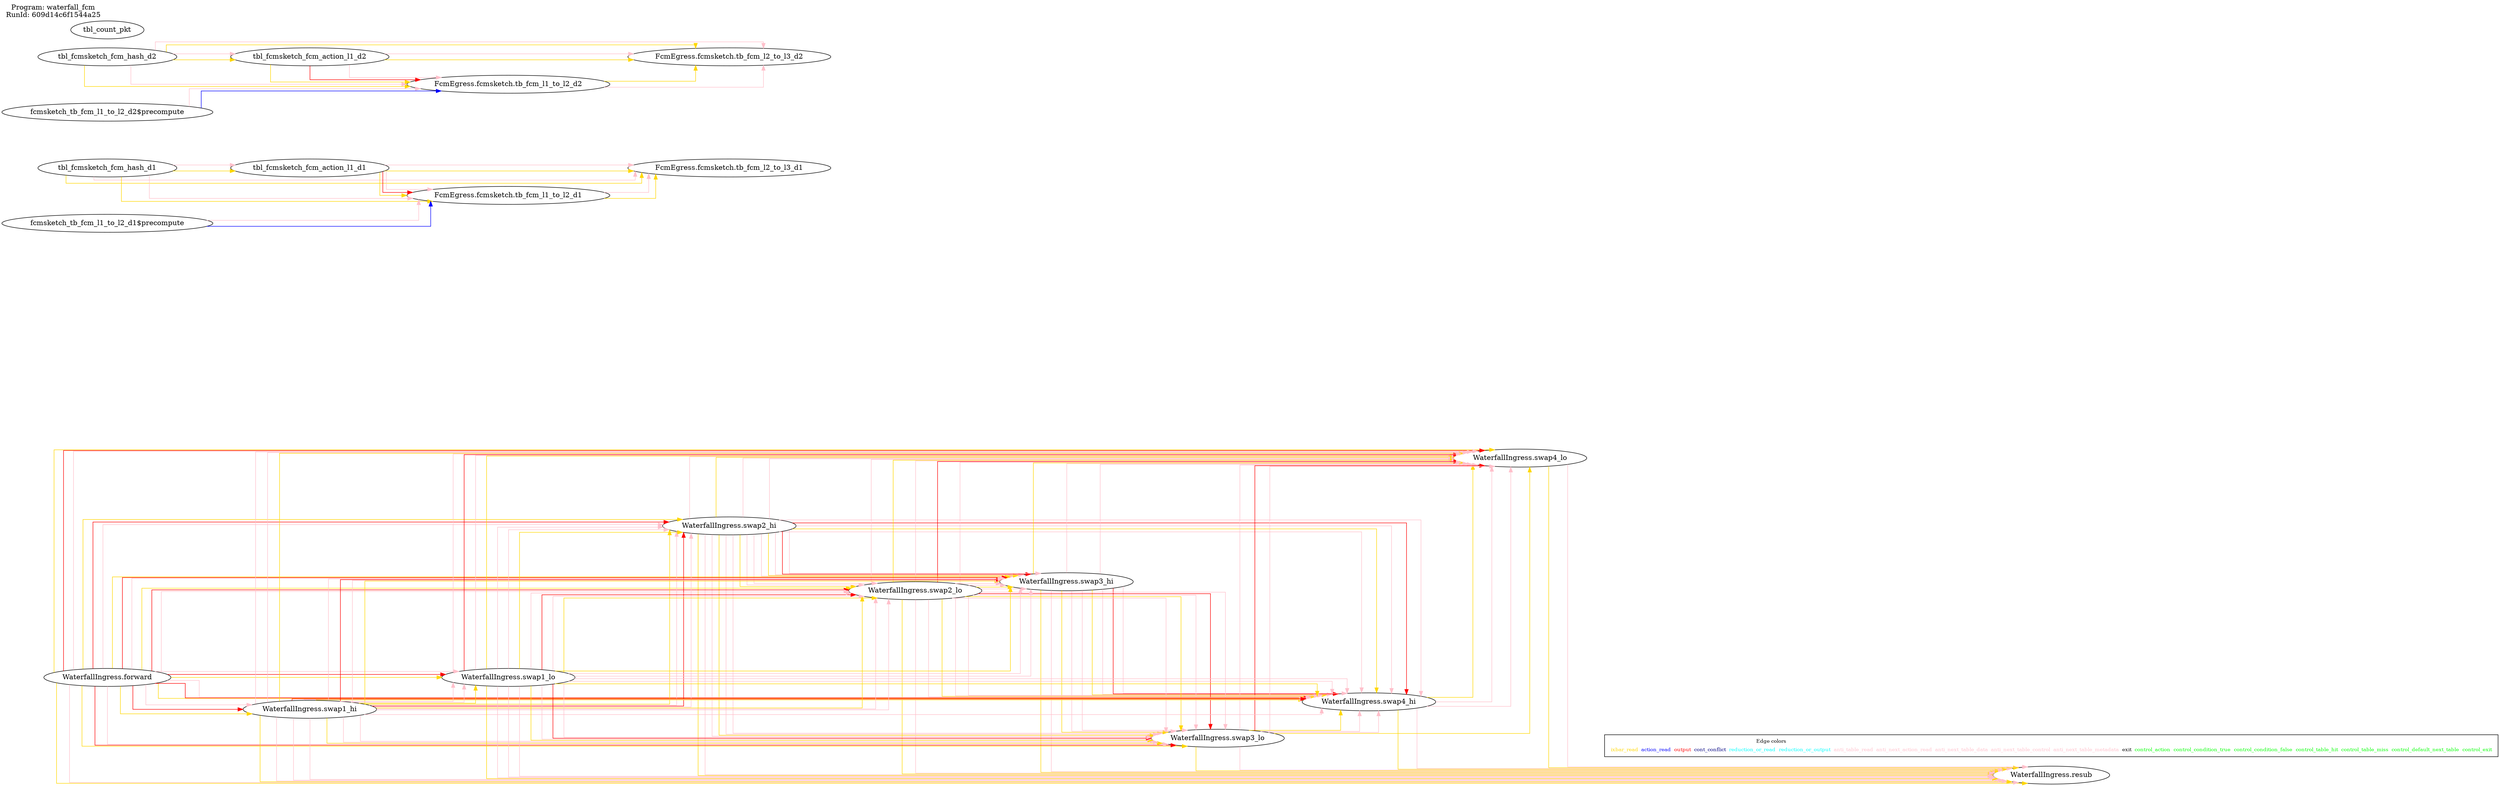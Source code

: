 digraph table_deps {
  splines=ortho; rankdir=LR;
  label="Program: waterfall_fcm
RunId: 609d14c6f1544a25
";
  labelloc=t; labeljust=l;
  { "WaterfallIngress.swap2_hi"; "FcmEgress.fcmsketch.tb_fcm_l2_to_l3_d1"; "FcmEgress.fcmsketch.tb_fcm_l2_to_l3_d2"; }
  { rank = same; "WaterfallIngress.swap4_hi"; }
  { rank = same; "WaterfallIngress.swap4_lo"; }
  { rank = same; "WaterfallIngress.swap3_hi"; }
  { rank = same; "WaterfallIngress.swap3_lo"; }
  { rank = same; "WaterfallIngress.swap2_lo"; }
  { rank = same; "WaterfallIngress.forward"; "tbl_count_pkt"; "tbl_fcmsketch_fcm_hash_d1"; "tbl_fcmsketch_fcm_hash_d2"; "fcmsketch_tb_fcm_l1_to_l2_d1$precompute"; "fcmsketch_tb_fcm_l1_to_l2_d2$precompute"; }
  { rank = same; "WaterfallIngress.swap1_hi"; "tbl_fcmsketch_fcm_action_l1_d1"; "tbl_fcmsketch_fcm_action_l1_d2"; }
  { rank = same; "WaterfallIngress.swap1_lo"; "FcmEgress.fcmsketch.tb_fcm_l1_to_l2_d1"; "FcmEgress.fcmsketch.tb_fcm_l1_to_l2_d2"; }
  { rank = same; "WaterfallIngress.resub"; }
   "WaterfallIngress.swap2_hi" -> "WaterfallIngress.swap4_hi" [ label= "",color=pink ];
   "WaterfallIngress.swap2_hi" -> "WaterfallIngress.swap4_lo" [ label= "",color=pink ];
   "WaterfallIngress.swap2_hi" -> "WaterfallIngress.swap3_hi" [ label= "",color=pink ];
   "WaterfallIngress.swap2_hi" -> "WaterfallIngress.swap3_lo" [ label= "",color=pink ];
   "WaterfallIngress.swap2_lo" -> "WaterfallIngress.swap4_hi" [ label= "",color=pink ];
   "WaterfallIngress.swap2_lo" -> "WaterfallIngress.swap4_lo" [ label= "",color=pink ];
   "WaterfallIngress.swap2_lo" -> "WaterfallIngress.swap3_hi" [ label= "",color=pink ];
   "WaterfallIngress.swap2_lo" -> "WaterfallIngress.swap3_lo" [ label= "",color=pink ];
   "WaterfallIngress.forward" -> "WaterfallIngress.swap1_hi" [ label= "",color=gold ];
   "WaterfallIngress.forward" -> "WaterfallIngress.swap1_hi" [ label= "",color=red ];
   "WaterfallIngress.forward" -> "WaterfallIngress.swap1_lo" [ label= "",color=gold ];
   "WaterfallIngress.swap1_hi" -> "WaterfallIngress.swap1_lo" [ label= "",color=gold ];
   "WaterfallIngress.swap1_hi" -> "WaterfallIngress.swap1_lo" [ label= "",color=pink ];
   "WaterfallIngress.forward" -> "WaterfallIngress.swap1_lo" [ label= "",color=red ];
   "WaterfallIngress.forward" -> "WaterfallIngress.swap2_hi" [ label= "",color=gold ];
   "WaterfallIngress.swap1_hi" -> "WaterfallIngress.swap2_hi" [ label= "",color=gold ];
   "WaterfallIngress.swap1_lo" -> "WaterfallIngress.swap2_hi" [ label= "",color=gold ];
   "WaterfallIngress.swap1_hi" -> "WaterfallIngress.swap2_hi" [ label= "",color=pink ];
   "WaterfallIngress.swap1_lo" -> "WaterfallIngress.swap2_hi" [ label= "",color=pink ];
   "WaterfallIngress.forward" -> "WaterfallIngress.swap2_hi" [ label= "",color=red ];
   "WaterfallIngress.swap1_hi" -> "WaterfallIngress.swap2_hi" [ label= "",color=red ];
   "WaterfallIngress.forward" -> "WaterfallIngress.swap2_lo" [ label= "",color=gold ];
   "WaterfallIngress.swap1_hi" -> "WaterfallIngress.swap2_lo" [ label= "",color=gold ];
   "WaterfallIngress.swap2_hi" -> "WaterfallIngress.swap2_lo" [ label= "",color=gold ];
   "WaterfallIngress.swap1_lo" -> "WaterfallIngress.swap2_lo" [ label= "",color=gold ];
   "WaterfallIngress.swap1_hi" -> "WaterfallIngress.swap2_lo" [ label= "",color=pink ];
   "WaterfallIngress.swap1_lo" -> "WaterfallIngress.swap2_lo" [ label= "",color=pink ];
   "WaterfallIngress.swap2_hi" -> "WaterfallIngress.swap2_lo" [ label= "",color=pink ];
   "WaterfallIngress.forward" -> "WaterfallIngress.swap2_lo" [ label= "",color=red ];
   "WaterfallIngress.swap1_lo" -> "WaterfallIngress.swap2_lo" [ label= "",color=red ];
   "WaterfallIngress.forward" -> "WaterfallIngress.swap3_hi" [ label= "",color=gold ];
   "WaterfallIngress.swap1_hi" -> "WaterfallIngress.swap3_hi" [ label= "",color=gold ];
   "WaterfallIngress.swap2_hi" -> "WaterfallIngress.swap3_hi" [ label= "",color=gold ];
   "WaterfallIngress.swap1_lo" -> "WaterfallIngress.swap3_hi" [ label= "",color=gold ];
   "WaterfallIngress.swap2_lo" -> "WaterfallIngress.swap3_hi" [ label= "",color=gold ];
   "WaterfallIngress.swap1_hi" -> "WaterfallIngress.swap3_hi" [ label= "",color=pink ];
   "WaterfallIngress.swap1_lo" -> "WaterfallIngress.swap3_hi" [ label= "",color=pink ];
   "WaterfallIngress.swap2_hi" -> "WaterfallIngress.swap3_hi" [ label= "",color=pink ];
   "WaterfallIngress.swap2_lo" -> "WaterfallIngress.swap3_hi" [ label= "",color=pink ];
   "WaterfallIngress.forward" -> "WaterfallIngress.swap3_hi" [ label= "",color=red ];
   "WaterfallIngress.swap1_hi" -> "WaterfallIngress.swap3_hi" [ label= "",color=red ];
   "WaterfallIngress.swap2_hi" -> "WaterfallIngress.swap3_hi" [ label= "",color=red ];
   "WaterfallIngress.forward" -> "WaterfallIngress.swap3_lo" [ label= "",color=gold ];
   "WaterfallIngress.swap1_hi" -> "WaterfallIngress.swap3_lo" [ label= "",color=gold ];
   "WaterfallIngress.swap2_hi" -> "WaterfallIngress.swap3_lo" [ label= "",color=gold ];
   "WaterfallIngress.swap3_hi" -> "WaterfallIngress.swap3_lo" [ label= "",color=gold ];
   "WaterfallIngress.swap1_lo" -> "WaterfallIngress.swap3_lo" [ label= "",color=gold ];
   "WaterfallIngress.swap2_lo" -> "WaterfallIngress.swap3_lo" [ label= "",color=gold ];
   "WaterfallIngress.swap1_hi" -> "WaterfallIngress.swap3_lo" [ label= "",color=pink ];
   "WaterfallIngress.swap1_lo" -> "WaterfallIngress.swap3_lo" [ label= "",color=pink ];
   "WaterfallIngress.swap2_hi" -> "WaterfallIngress.swap3_lo" [ label= "",color=pink ];
   "WaterfallIngress.swap2_lo" -> "WaterfallIngress.swap3_lo" [ label= "",color=pink ];
   "WaterfallIngress.swap3_hi" -> "WaterfallIngress.swap3_lo" [ label= "",color=pink ];
   "WaterfallIngress.forward" -> "WaterfallIngress.swap3_lo" [ label= "",color=red ];
   "WaterfallIngress.swap1_lo" -> "WaterfallIngress.swap3_lo" [ label= "",color=red ];
   "WaterfallIngress.swap2_lo" -> "WaterfallIngress.swap3_lo" [ label= "",color=red ];
   "WaterfallIngress.forward" -> "WaterfallIngress.swap4_hi" [ label= "",color=gold ];
   "WaterfallIngress.swap1_hi" -> "WaterfallIngress.swap4_hi" [ label= "",color=gold ];
   "WaterfallIngress.swap2_hi" -> "WaterfallIngress.swap4_hi" [ label= "",color=gold ];
   "WaterfallIngress.swap3_hi" -> "WaterfallIngress.swap4_hi" [ label= "",color=gold ];
   "WaterfallIngress.swap1_lo" -> "WaterfallIngress.swap4_hi" [ label= "",color=gold ];
   "WaterfallIngress.swap2_lo" -> "WaterfallIngress.swap4_hi" [ label= "",color=gold ];
   "WaterfallIngress.swap3_lo" -> "WaterfallIngress.swap4_hi" [ label= "",color=gold ];
   "WaterfallIngress.swap1_hi" -> "WaterfallIngress.swap4_hi" [ label= "",color=pink ];
   "WaterfallIngress.swap1_lo" -> "WaterfallIngress.swap4_hi" [ label= "",color=pink ];
   "WaterfallIngress.swap2_hi" -> "WaterfallIngress.swap4_hi" [ label= "",color=pink ];
   "WaterfallIngress.swap2_lo" -> "WaterfallIngress.swap4_hi" [ label= "",color=pink ];
   "WaterfallIngress.swap3_hi" -> "WaterfallIngress.swap4_hi" [ label= "",color=pink ];
   "WaterfallIngress.swap3_lo" -> "WaterfallIngress.swap4_hi" [ label= "",color=pink ];
   "WaterfallIngress.forward" -> "WaterfallIngress.swap4_hi" [ label= "",color=red ];
   "WaterfallIngress.swap1_hi" -> "WaterfallIngress.swap4_hi" [ label= "",color=red ];
   "WaterfallIngress.swap2_hi" -> "WaterfallIngress.swap4_hi" [ label= "",color=red ];
   "WaterfallIngress.swap3_hi" -> "WaterfallIngress.swap4_hi" [ label= "",color=red ];
   "WaterfallIngress.forward" -> "WaterfallIngress.swap4_lo" [ label= "",color=gold ];
   "WaterfallIngress.swap1_hi" -> "WaterfallIngress.swap4_lo" [ label= "",color=gold ];
   "WaterfallIngress.swap2_hi" -> "WaterfallIngress.swap4_lo" [ label= "",color=gold ];
   "WaterfallIngress.swap3_hi" -> "WaterfallIngress.swap4_lo" [ label= "",color=gold ];
   "WaterfallIngress.swap4_hi" -> "WaterfallIngress.swap4_lo" [ label= "",color=gold ];
   "WaterfallIngress.swap1_lo" -> "WaterfallIngress.swap4_lo" [ label= "",color=gold ];
   "WaterfallIngress.swap2_lo" -> "WaterfallIngress.swap4_lo" [ label= "",color=gold ];
   "WaterfallIngress.swap3_lo" -> "WaterfallIngress.swap4_lo" [ label= "",color=gold ];
   "WaterfallIngress.swap1_hi" -> "WaterfallIngress.swap4_lo" [ label= "",color=pink ];
   "WaterfallIngress.swap1_lo" -> "WaterfallIngress.swap4_lo" [ label= "",color=pink ];
   "WaterfallIngress.swap2_hi" -> "WaterfallIngress.swap4_lo" [ label= "",color=pink ];
   "WaterfallIngress.swap2_lo" -> "WaterfallIngress.swap4_lo" [ label= "",color=pink ];
   "WaterfallIngress.swap3_hi" -> "WaterfallIngress.swap4_lo" [ label= "",color=pink ];
   "WaterfallIngress.swap3_lo" -> "WaterfallIngress.swap4_lo" [ label= "",color=pink ];
   "WaterfallIngress.swap4_hi" -> "WaterfallIngress.swap4_lo" [ label= "",color=pink ];
   "WaterfallIngress.forward" -> "WaterfallIngress.swap4_lo" [ label= "",color=red ];
   "WaterfallIngress.swap1_lo" -> "WaterfallIngress.swap4_lo" [ label= "",color=red ];
   "WaterfallIngress.swap2_lo" -> "WaterfallIngress.swap4_lo" [ label= "",color=red ];
   "WaterfallIngress.swap3_lo" -> "WaterfallIngress.swap4_lo" [ label= "",color=red ];
   "WaterfallIngress.forward" -> "WaterfallIngress.resub" [ label= "",color=gold ];
   "WaterfallIngress.swap1_hi" -> "WaterfallIngress.resub" [ label= "",color=gold ];
   "WaterfallIngress.swap2_hi" -> "WaterfallIngress.resub" [ label= "",color=gold ];
   "WaterfallIngress.swap3_hi" -> "WaterfallIngress.resub" [ label= "",color=gold ];
   "WaterfallIngress.swap4_hi" -> "WaterfallIngress.resub" [ label= "",color=gold ];
   "WaterfallIngress.swap1_lo" -> "WaterfallIngress.resub" [ label= "",color=gold ];
   "WaterfallIngress.swap2_lo" -> "WaterfallIngress.resub" [ label= "",color=gold ];
   "WaterfallIngress.swap3_lo" -> "WaterfallIngress.resub" [ label= "",color=gold ];
   "WaterfallIngress.swap4_lo" -> "WaterfallIngress.resub" [ label= "",color=gold ];
   "WaterfallIngress.swap1_hi" -> "WaterfallIngress.resub" [ label= "",color=pink ];
   "WaterfallIngress.swap1_hi" -> "WaterfallIngress.resub" [ label= "",color=pink ];
   "WaterfallIngress.swap1_lo" -> "WaterfallIngress.resub" [ label= "",color=pink ];
   "WaterfallIngress.swap1_lo" -> "WaterfallIngress.resub" [ label= "",color=pink ];
   "tbl_fcmsketch_fcm_hash_d1" -> "tbl_fcmsketch_fcm_action_l1_d1" [ label= "",color=gold ];
   "tbl_fcmsketch_fcm_hash_d2" -> "tbl_fcmsketch_fcm_action_l1_d2" [ label= "",color=gold ];
   "tbl_fcmsketch_fcm_action_l1_d1" -> "FcmEgress.fcmsketch.tb_fcm_l1_to_l2_d1" [ label= "",color=gold ];
   "tbl_fcmsketch_fcm_action_l1_d1" -> "FcmEgress.fcmsketch.tb_fcm_l1_to_l2_d1" [ label= "",color=red ];
   "fcmsketch_tb_fcm_l1_to_l2_d1$precompute" -> "FcmEgress.fcmsketch.tb_fcm_l1_to_l2_d1" [ label= "",color=blue ];
   "tbl_fcmsketch_fcm_hash_d1" -> "FcmEgress.fcmsketch.tb_fcm_l1_to_l2_d1" [ label= "",color=gold ];
   "tbl_fcmsketch_fcm_action_l1_d2" -> "FcmEgress.fcmsketch.tb_fcm_l1_to_l2_d2" [ label= "",color=gold ];
   "tbl_fcmsketch_fcm_action_l1_d2" -> "FcmEgress.fcmsketch.tb_fcm_l1_to_l2_d2" [ label= "",color=red ];
   "fcmsketch_tb_fcm_l1_to_l2_d2$precompute" -> "FcmEgress.fcmsketch.tb_fcm_l1_to_l2_d2" [ label= "",color=blue ];
   "tbl_fcmsketch_fcm_hash_d2" -> "FcmEgress.fcmsketch.tb_fcm_l1_to_l2_d2" [ label= "",color=gold ];
   "FcmEgress.fcmsketch.tb_fcm_l1_to_l2_d1" -> "FcmEgress.fcmsketch.tb_fcm_l2_to_l3_d1" [ label= "",color=gold ];
   "tbl_fcmsketch_fcm_action_l1_d1" -> "FcmEgress.fcmsketch.tb_fcm_l2_to_l3_d1" [ label= "",color=gold ];
   "tbl_fcmsketch_fcm_hash_d1" -> "FcmEgress.fcmsketch.tb_fcm_l2_to_l3_d1" [ label= "",color=gold ];
   "FcmEgress.fcmsketch.tb_fcm_l1_to_l2_d2" -> "FcmEgress.fcmsketch.tb_fcm_l2_to_l3_d2" [ label= "",color=gold ];
   "tbl_fcmsketch_fcm_action_l1_d2" -> "FcmEgress.fcmsketch.tb_fcm_l2_to_l3_d2" [ label= "",color=gold ];
   "tbl_fcmsketch_fcm_hash_d2" -> "FcmEgress.fcmsketch.tb_fcm_l2_to_l3_d2" [ label= "",color=gold ];
   "WaterfallIngress.swap4_lo" -> "WaterfallIngress.resub" [ label= "",color=pink ];
   "WaterfallIngress.swap4_hi" -> "WaterfallIngress.swap4_lo" [ label= "",color=pink ];
   "WaterfallIngress.swap4_hi" -> "WaterfallIngress.resub" [ label= "",color=pink ];
   "WaterfallIngress.swap3_lo" -> "WaterfallIngress.swap4_hi" [ label= "",color=pink ];
   "WaterfallIngress.swap3_lo" -> "WaterfallIngress.swap4_lo" [ label= "",color=pink ];
   "WaterfallIngress.swap3_lo" -> "WaterfallIngress.resub" [ label= "",color=pink ];
   "WaterfallIngress.swap3_hi" -> "WaterfallIngress.swap3_lo" [ label= "",color=pink ];
   "WaterfallIngress.swap3_hi" -> "WaterfallIngress.swap4_hi" [ label= "",color=pink ];
   "WaterfallIngress.swap3_hi" -> "WaterfallIngress.swap4_lo" [ label= "",color=pink ];
   "WaterfallIngress.swap3_hi" -> "WaterfallIngress.resub" [ label= "",color=pink ];
   "WaterfallIngress.swap2_lo" -> "WaterfallIngress.swap4_hi" [ label= "",color=pink ];
   "WaterfallIngress.swap2_lo" -> "WaterfallIngress.swap4_lo" [ label= "",color=pink ];
   "WaterfallIngress.swap2_lo" -> "WaterfallIngress.swap3_hi" [ label= "",color=pink ];
   "WaterfallIngress.swap2_lo" -> "WaterfallIngress.swap3_lo" [ label= "",color=pink ];
   "WaterfallIngress.swap2_lo" -> "WaterfallIngress.resub" [ label= "",color=pink ];
   "WaterfallIngress.swap2_hi" -> "WaterfallIngress.swap4_hi" [ label= "",color=pink ];
   "WaterfallIngress.swap2_hi" -> "WaterfallIngress.swap4_lo" [ label= "",color=pink ];
   "WaterfallIngress.swap2_hi" -> "WaterfallIngress.swap3_hi" [ label= "",color=pink ];
   "WaterfallIngress.swap2_hi" -> "WaterfallIngress.swap3_lo" [ label= "",color=pink ];
   "WaterfallIngress.swap2_hi" -> "WaterfallIngress.swap2_lo" [ label= "",color=pink ];
   "WaterfallIngress.swap2_hi" -> "WaterfallIngress.resub" [ label= "",color=pink ];
   "WaterfallIngress.swap1_lo" -> "WaterfallIngress.swap2_hi" [ label= "",color=pink ];
   "WaterfallIngress.swap1_lo" -> "WaterfallIngress.swap2_lo" [ label= "",color=pink ];
   "WaterfallIngress.swap1_lo" -> "WaterfallIngress.swap3_hi" [ label= "",color=pink ];
   "WaterfallIngress.swap1_lo" -> "WaterfallIngress.swap3_lo" [ label= "",color=pink ];
   "WaterfallIngress.swap1_lo" -> "WaterfallIngress.swap4_hi" [ label= "",color=pink ];
   "WaterfallIngress.swap1_lo" -> "WaterfallIngress.swap4_lo" [ label= "",color=pink ];
   "WaterfallIngress.swap1_lo" -> "WaterfallIngress.resub" [ label= "",color=pink ];
   "FcmEgress.fcmsketch.tb_fcm_l1_to_l2_d1" -> "FcmEgress.fcmsketch.tb_fcm_l2_to_l3_d1" [ label= "",color=pink ];
   "FcmEgress.fcmsketch.tb_fcm_l1_to_l2_d2" -> "FcmEgress.fcmsketch.tb_fcm_l2_to_l3_d2" [ label= "",color=pink ];
   "WaterfallIngress.swap1_hi" -> "WaterfallIngress.swap1_lo" [ label= "",color=pink ];
   "WaterfallIngress.swap1_hi" -> "WaterfallIngress.swap2_hi" [ label= "",color=pink ];
   "WaterfallIngress.swap1_hi" -> "WaterfallIngress.swap2_lo" [ label= "",color=pink ];
   "WaterfallIngress.swap1_hi" -> "WaterfallIngress.swap3_hi" [ label= "",color=pink ];
   "WaterfallIngress.swap1_hi" -> "WaterfallIngress.swap3_lo" [ label= "",color=pink ];
   "WaterfallIngress.swap1_hi" -> "WaterfallIngress.swap4_hi" [ label= "",color=pink ];
   "WaterfallIngress.swap1_hi" -> "WaterfallIngress.swap4_lo" [ label= "",color=pink ];
   "WaterfallIngress.swap1_hi" -> "WaterfallIngress.resub" [ label= "",color=pink ];
   "tbl_fcmsketch_fcm_action_l1_d1" -> "FcmEgress.fcmsketch.tb_fcm_l1_to_l2_d1" [ label= "",color=pink ];
   "tbl_fcmsketch_fcm_action_l1_d1" -> "FcmEgress.fcmsketch.tb_fcm_l2_to_l3_d1" [ label= "",color=pink ];
   "tbl_fcmsketch_fcm_action_l1_d2" -> "FcmEgress.fcmsketch.tb_fcm_l1_to_l2_d2" [ label= "",color=pink ];
   "tbl_fcmsketch_fcm_action_l1_d2" -> "FcmEgress.fcmsketch.tb_fcm_l2_to_l3_d2" [ label= "",color=pink ];
   "WaterfallIngress.forward" -> "WaterfallIngress.swap1_hi" [ label= "",color=pink ];
   "WaterfallIngress.forward" -> "WaterfallIngress.swap1_lo" [ label= "",color=pink ];
   "WaterfallIngress.forward" -> "WaterfallIngress.swap2_hi" [ label= "",color=pink ];
   "WaterfallIngress.forward" -> "WaterfallIngress.swap2_lo" [ label= "",color=pink ];
   "WaterfallIngress.forward" -> "WaterfallIngress.swap3_hi" [ label= "",color=pink ];
   "WaterfallIngress.forward" -> "WaterfallIngress.swap3_lo" [ label= "",color=pink ];
   "WaterfallIngress.forward" -> "WaterfallIngress.swap4_hi" [ label= "",color=pink ];
   "WaterfallIngress.forward" -> "WaterfallIngress.swap4_lo" [ label= "",color=pink ];
   "WaterfallIngress.forward" -> "WaterfallIngress.resub" [ label= "",color=pink ];
   "tbl_fcmsketch_fcm_hash_d1" -> "tbl_fcmsketch_fcm_action_l1_d1" [ label= "",color=pink ];
   "tbl_fcmsketch_fcm_hash_d1" -> "FcmEgress.fcmsketch.tb_fcm_l1_to_l2_d1" [ label= "",color=pink ];
   "tbl_fcmsketch_fcm_hash_d1" -> "FcmEgress.fcmsketch.tb_fcm_l2_to_l3_d1" [ label= "",color=pink ];
   "tbl_fcmsketch_fcm_hash_d2" -> "tbl_fcmsketch_fcm_action_l1_d2" [ label= "",color=pink ];
   "tbl_fcmsketch_fcm_hash_d2" -> "FcmEgress.fcmsketch.tb_fcm_l1_to_l2_d2" [ label= "",color=pink ];
   "tbl_fcmsketch_fcm_hash_d2" -> "FcmEgress.fcmsketch.tb_fcm_l2_to_l3_d2" [ label= "",color=pink ];
   "fcmsketch_tb_fcm_l1_to_l2_d1$precompute" -> "FcmEgress.fcmsketch.tb_fcm_l1_to_l2_d1" [ label= "",color=pink ];
   "fcmsketch_tb_fcm_l1_to_l2_d2$precompute" -> "FcmEgress.fcmsketch.tb_fcm_l1_to_l2_d2" [ label= "",color=pink ];
  { rank=max;
    subgraph cluster_legend { node [ shape=record; fontsize=10];
      empty [label=<<table border="0" cellborder="0"><tr><td colspan="8">Edge colors</td></tr><tr><td><font color="gold">ixbar_read</font></td><td><font color="blue">action_read</font></td><td><font color="red">output</font></td><td><font color="navy">cont_conflict</font></td><td><font color="cyan">reduction_or_read</font></td><td><font color="cyan">reduction_or_output</font></td><td><font color="pink">anti_table_read</font></td><td><font color="pink">anti_next_action_read</font></td><td><font color="pink">anti_next_table_data</font></td><td><font color="pink">anti_next_table_control</font></td><td><font color="pink">anti_next_table_metadata</font></td><td><font color="black">exit</font></td><td><font color="green">control_action</font></td><td><font color="green">control_condition_true</font></td><td><font color="green">control_condition_false</font></td><td><font color="green">control_table_hit</font></td><td><font color="green">control_table_miss</font></td><td><font color="green">control_default_next_table</font></td><td><font color="green">control_exit</font></td></tr></table>>;]
    }
  }
}
